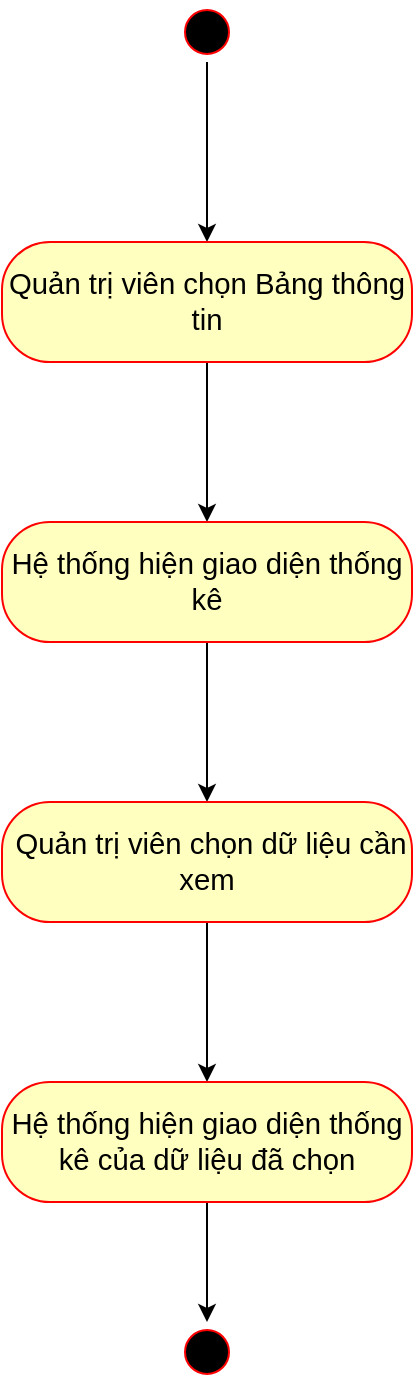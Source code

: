 <mxfile version="16.5.1" type="device"><diagram id="gzpMbd-Rrrj9gIjTRiNB" name="Page-1"><mxGraphModel dx="1102" dy="2074" grid="1" gridSize="10" guides="1" tooltips="1" connect="1" arrows="1" fold="1" page="1" pageScale="1" pageWidth="827" pageHeight="1169" math="0" shadow="0"><root><mxCell id="0"/><mxCell id="1" parent="0"/><mxCell id="oEeLmcq3CV97PUlDU40f-4" value="" style="edgeStyle=orthogonalEdgeStyle;rounded=0;orthogonalLoop=1;jettySize=auto;html=1;strokeColor=#000000;" parent="1" source="oEeLmcq3CV97PUlDU40f-13" target="oEeLmcq3CV97PUlDU40f-5" edge="1"><mxGeometry relative="1" as="geometry"><mxPoint x="352.5" y="-330" as="sourcePoint"/><mxPoint x="352.5" y="-250" as="targetPoint"/></mxGeometry></mxCell><mxCell id="oEeLmcq3CV97PUlDU40f-8" value="" style="edgeStyle=orthogonalEdgeStyle;rounded=0;orthogonalLoop=1;jettySize=auto;html=1;strokeColor=#000000;" parent="1" source="oEeLmcq3CV97PUlDU40f-5" target="oEeLmcq3CV97PUlDU40f-7" edge="1"><mxGeometry relative="1" as="geometry"/></mxCell><mxCell id="oEeLmcq3CV97PUlDU40f-5" value="&lt;span id=&quot;docs-internal-guid-b119b1f9-7fff-7a8a-0c2a-a52a1cc7dd21&quot;&gt;&lt;p style=&quot;line-height:1.2;margin-top:0pt;margin-bottom:0pt;&quot; dir=&quot;ltr&quot;&gt;&lt;span id=&quot;docs-internal-guid-87ecdf26-7fff-a502-00cf-f5917936f4c6&quot;&gt;&lt;/span&gt;&lt;/p&gt;&lt;p style=&quot;line-height:1.2;margin-top:0pt;margin-bottom:0pt;&quot; dir=&quot;ltr&quot;&gt;&lt;span style=&quot;font-size: 11pt; font-family: Calibri, sans-serif; color: rgb(0, 0, 0); background-color: transparent; font-weight: 400; font-style: normal; font-variant: normal; text-decoration: none; vertical-align: baseline;&quot;&gt;Quản trị viên chọn Bảng thông tin&lt;/span&gt;&lt;/p&gt;&lt;/span&gt;" style="rounded=1;whiteSpace=wrap;html=1;arcSize=40;fontColor=#000000;fillColor=#ffffc0;strokeColor=#ff0000;fontFamily=Helvetica;" parent="1" vertex="1"><mxGeometry x="250" y="-110" width="205" height="60" as="geometry"/></mxCell><mxCell id="oEeLmcq3CV97PUlDU40f-10" value="" style="edgeStyle=orthogonalEdgeStyle;rounded=0;orthogonalLoop=1;jettySize=auto;html=1;strokeColor=#000000;" parent="1" source="oEeLmcq3CV97PUlDU40f-7" target="oEeLmcq3CV97PUlDU40f-9" edge="1"><mxGeometry relative="1" as="geometry"/></mxCell><mxCell id="oEeLmcq3CV97PUlDU40f-7" value="&lt;span id=&quot;docs-internal-guid-b119b1f9-7fff-7a8a-0c2a-a52a1cc7dd21&quot;&gt;&lt;p style=&quot;line-height:1.2;margin-top:0pt;margin-bottom:0pt;&quot; dir=&quot;ltr&quot;&gt;&lt;span id=&quot;docs-internal-guid-87ecdf26-7fff-a502-00cf-f5917936f4c6&quot;&gt;&lt;/span&gt;&lt;/p&gt;&lt;p style=&quot;line-height:1.2;margin-top:0pt;margin-bottom:0pt;&quot; dir=&quot;ltr&quot;&gt;&lt;span id=&quot;docs-internal-guid-6f0540c0-7fff-cedd-dd9e-b922fe658600&quot;&gt;&lt;/span&gt;&lt;/p&gt;&lt;p style=&quot;line-height:1.2;margin-top:0pt;margin-bottom:0pt;&quot; dir=&quot;ltr&quot;&gt;&lt;span style=&quot;font-size: 11pt; font-family: Calibri, sans-serif; color: rgb(0, 0, 0); background-color: transparent; font-weight: 400; font-style: normal; font-variant: normal; text-decoration: none; vertical-align: baseline;&quot;&gt;Hệ thống hiện giao diện thống kê&lt;/span&gt;&lt;/p&gt;&lt;/span&gt;" style="rounded=1;whiteSpace=wrap;html=1;arcSize=40;fontColor=#000000;fillColor=#ffffc0;strokeColor=#ff0000;fontFamily=Helvetica;" parent="1" vertex="1"><mxGeometry x="250" y="30" width="205" height="60" as="geometry"/></mxCell><mxCell id="oEeLmcq3CV97PUlDU40f-12" value="" style="edgeStyle=orthogonalEdgeStyle;rounded=0;orthogonalLoop=1;jettySize=auto;html=1;strokeColor=#000000;" parent="1" source="oEeLmcq3CV97PUlDU40f-9" target="oEeLmcq3CV97PUlDU40f-11" edge="1"><mxGeometry relative="1" as="geometry"/></mxCell><mxCell id="oEeLmcq3CV97PUlDU40f-9" value="&lt;span id=&quot;docs-internal-guid-b119b1f9-7fff-7a8a-0c2a-a52a1cc7dd21&quot;&gt;&lt;p style=&quot;line-height:1.2;margin-top:0pt;margin-bottom:0pt;&quot; dir=&quot;ltr&quot;&gt;&lt;span id=&quot;docs-internal-guid-87ecdf26-7fff-a502-00cf-f5917936f4c6&quot;&gt;&lt;/span&gt;&lt;/p&gt;&lt;p style=&quot;line-height:1.2;margin-top:0pt;margin-bottom:0pt;&quot; dir=&quot;ltr&quot;&gt;&lt;span id=&quot;docs-internal-guid-6f0540c0-7fff-cedd-dd9e-b922fe658600&quot;&gt;&lt;/span&gt;&lt;/p&gt;&lt;p style=&quot;line-height:1.2;margin-top:0pt;margin-bottom:0pt;&quot; dir=&quot;ltr&quot;&gt;&lt;span id=&quot;docs-internal-guid-0d1dfeef-7fff-f3c3-ceaf-9b7a43b76ab0&quot;&gt;&lt;/span&gt;&lt;/p&gt;&lt;p style=&quot;line-height:1.2;margin-top:0pt;margin-bottom:0pt;&quot; dir=&quot;ltr&quot;&gt;&lt;span style=&quot;font-size: 11pt; font-family: Calibri, sans-serif; color: rgb(0, 0, 0); background-color: transparent; font-weight: 400; font-style: normal; font-variant: normal; text-decoration: none; vertical-align: baseline;&quot;&gt;&amp;nbsp;Quản trị viên chọn dữ liệu cần xem&lt;/span&gt;&lt;/p&gt;&lt;/span&gt;" style="rounded=1;whiteSpace=wrap;html=1;arcSize=40;fontColor=#000000;fillColor=#ffffc0;strokeColor=#ff0000;fontFamily=Helvetica;" parent="1" vertex="1"><mxGeometry x="250" y="170" width="205" height="60" as="geometry"/></mxCell><mxCell id="oEeLmcq3CV97PUlDU40f-16" style="edgeStyle=orthogonalEdgeStyle;rounded=0;orthogonalLoop=1;jettySize=auto;html=1;entryX=0.5;entryY=0;entryDx=0;entryDy=0;strokeColor=#000000;" parent="1" source="oEeLmcq3CV97PUlDU40f-11" target="oEeLmcq3CV97PUlDU40f-15" edge="1"><mxGeometry relative="1" as="geometry"/></mxCell><mxCell id="oEeLmcq3CV97PUlDU40f-11" value="&lt;span id=&quot;docs-internal-guid-b119b1f9-7fff-7a8a-0c2a-a52a1cc7dd21&quot;&gt;&lt;p style=&quot;line-height:1.2;margin-top:0pt;margin-bottom:0pt;&quot; dir=&quot;ltr&quot;&gt;&lt;span id=&quot;docs-internal-guid-87ecdf26-7fff-a502-00cf-f5917936f4c6&quot;&gt;&lt;/span&gt;&lt;/p&gt;&lt;p style=&quot;line-height:1.2;margin-top:0pt;margin-bottom:0pt;&quot; dir=&quot;ltr&quot;&gt;&lt;span id=&quot;docs-internal-guid-6f0540c0-7fff-cedd-dd9e-b922fe658600&quot;&gt;&lt;/span&gt;&lt;/p&gt;&lt;p style=&quot;line-height:1.2;margin-top:0pt;margin-bottom:0pt;&quot; dir=&quot;ltr&quot;&gt;&lt;span id=&quot;docs-internal-guid-0d1dfeef-7fff-f3c3-ceaf-9b7a43b76ab0&quot;&gt;&lt;/span&gt;&lt;/p&gt;&lt;p style=&quot;line-height:1.2;margin-top:0pt;margin-bottom:0pt;&quot; dir=&quot;ltr&quot;&gt;&lt;span id=&quot;docs-internal-guid-01b107ca-7fff-2f3e-bea0-99fc327c84b7&quot;&gt;&lt;/span&gt;&lt;/p&gt;&lt;p style=&quot;line-height:1.2;margin-top:0pt;margin-bottom:0pt;&quot; dir=&quot;ltr&quot;&gt;&lt;span style=&quot;font-size: 11pt; font-family: Calibri, sans-serif; color: rgb(0, 0, 0); background-color: transparent; font-weight: 400; font-style: normal; font-variant: normal; text-decoration: none; vertical-align: baseline;&quot;&gt;Hệ thống hiện giao diện thống kê của dữ liệu đã chọn&lt;/span&gt;&lt;/p&gt;&lt;/span&gt;" style="rounded=1;whiteSpace=wrap;html=1;arcSize=40;fontColor=#000000;fillColor=#ffffc0;strokeColor=#ff0000;fontFamily=Helvetica;" parent="1" vertex="1"><mxGeometry x="250" y="310" width="205" height="60" as="geometry"/></mxCell><mxCell id="oEeLmcq3CV97PUlDU40f-13" value="" style="ellipse;html=1;shape=startState;fillColor=#000000;strokeColor=#ff0000;fontFamily=Helvetica;" parent="1" vertex="1"><mxGeometry x="337.5" y="-230" width="30" height="30" as="geometry"/></mxCell><mxCell id="oEeLmcq3CV97PUlDU40f-15" value="" style="ellipse;html=1;shape=startState;fillColor=#000000;strokeColor=#ff0000;fontFamily=Helvetica;" parent="1" vertex="1"><mxGeometry x="337.5" y="430" width="30" height="30" as="geometry"/></mxCell></root></mxGraphModel></diagram></mxfile>